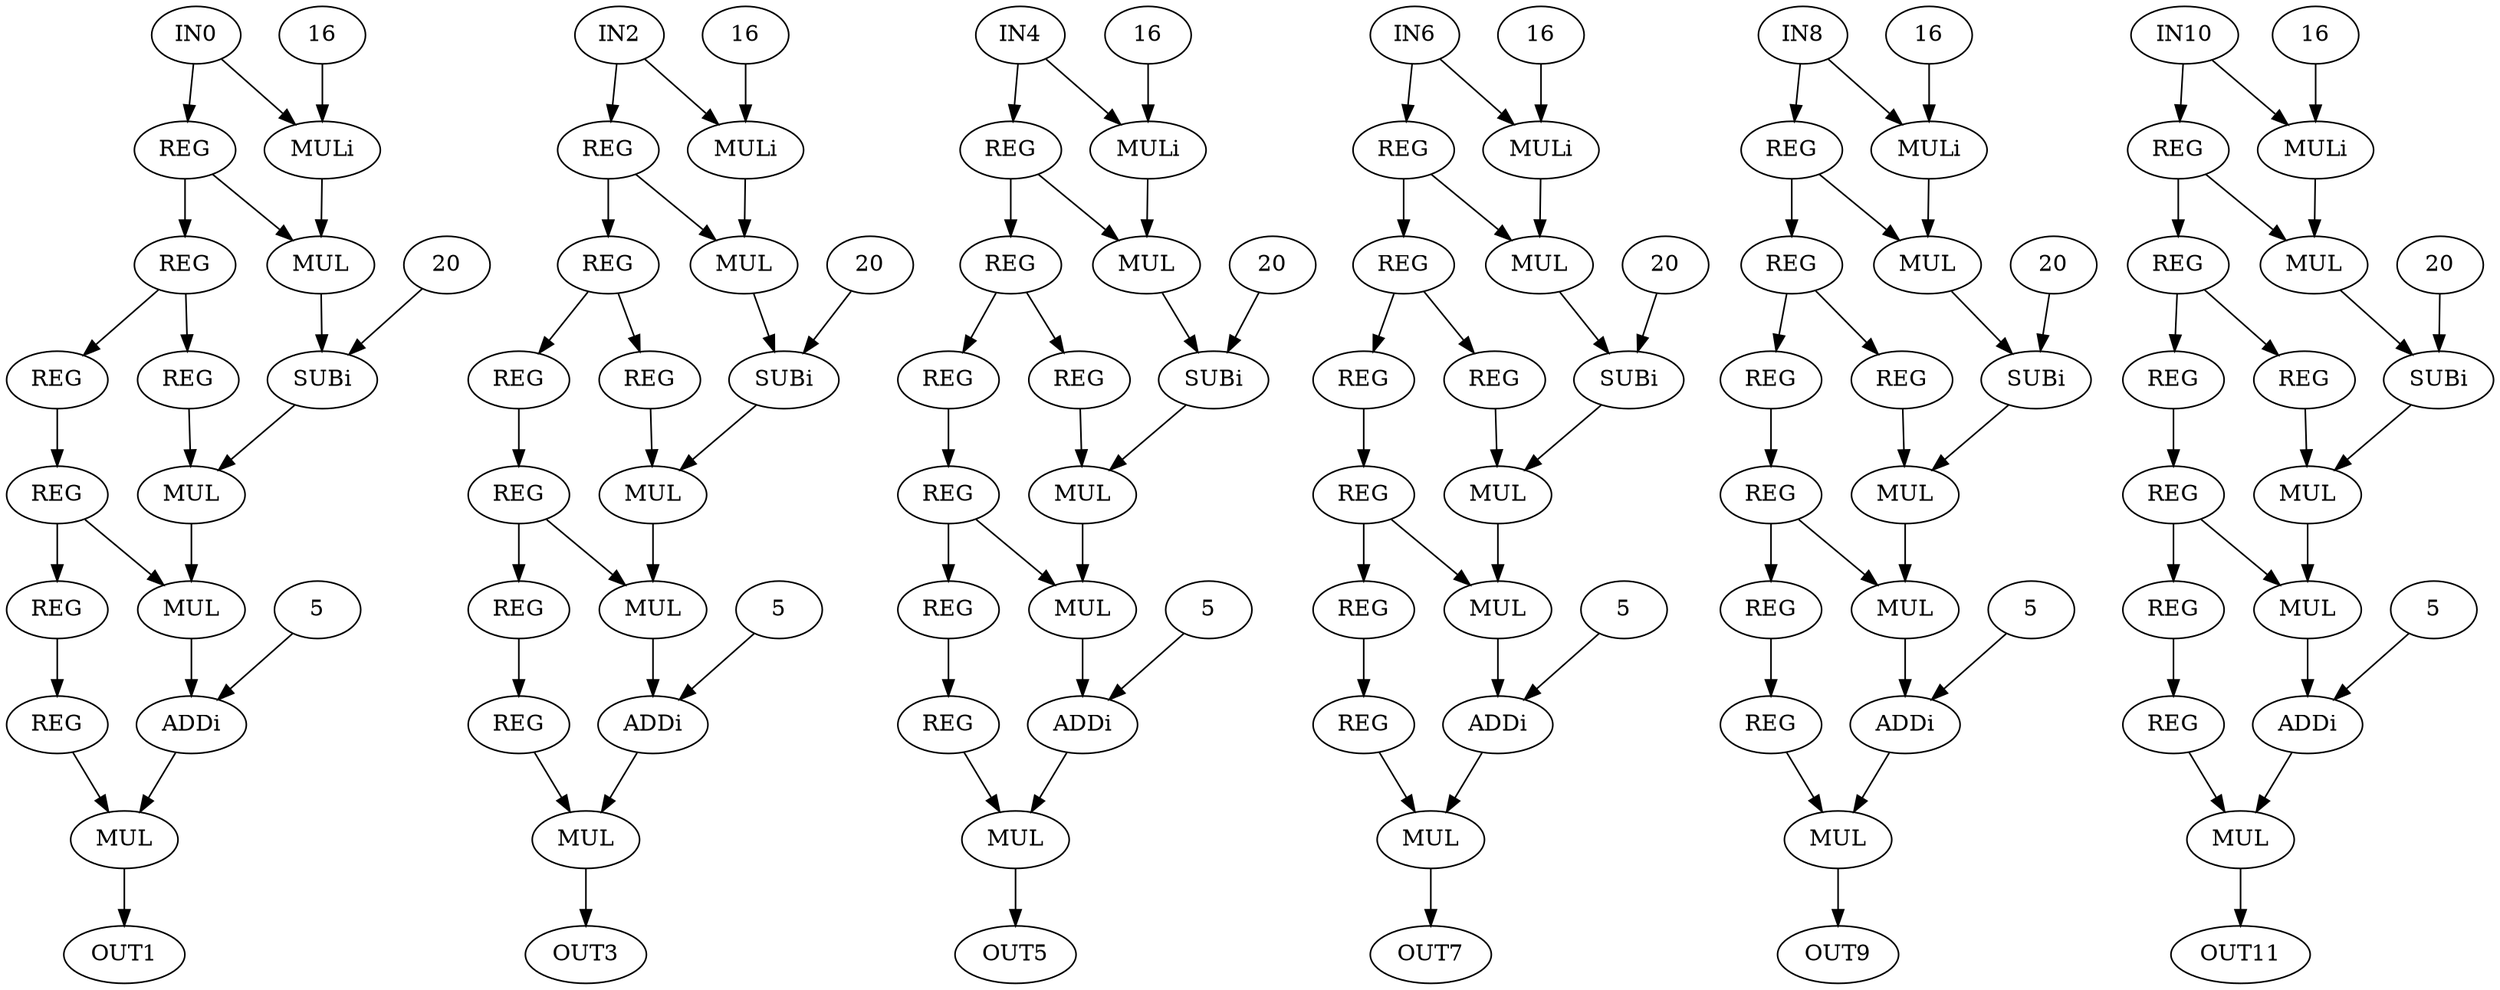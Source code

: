 digraph chebyshev{
 0 [ label = IN0 ]
 1 [ label = OUT1 ]
 2 [ label = IN2 ]
 3 [ label = OUT3 ]
 4 [ label = IN4 ]
 5 [ label = OUT5 ]
 6 [ label = IN6 ]
 7 [ label = OUT7 ]
 8 [ label = IN8 ]
 9 [ label = OUT9 ]
 10 [ label = IN10 ]
 11 [ label = OUT11 ]
 12 [ label = REG]
 13 [ label = REG]
 14 [ label = REG]
 15 [ label = REG]
 16 [ label = REG]
 17 [ label = REG]
 18 [ label = REG]
 19 [ label = MULi, VALUE = 16]
 "19.16"[ label = 16 ]
 20 [ label = MUL]
 21 [ label = SUBi, VALUE = 20]
 "21.20"[ label = 20 ]
 22 [ label = MUL]
 23 [ label = MUL]
 24 [ label = ADDi, VALUE = 5]
 "24.5"[ label = 5 ]
 25 [ label = MUL]
 26 [ label = REG]
 27 [ label = REG]
 28 [ label = REG]
 29 [ label = REG]
 30 [ label = REG]
 31 [ label = REG]
 32 [ label = REG]
 33 [ label = MULi, VALUE = 16]
 "33.16"[ label = 16 ]
 34 [ label = MUL]
 35 [ label = SUBi, VALUE = 20]
 "35.20"[ label = 20 ]
 36 [ label = MUL]
 37 [ label = MUL]
 38 [ label = ADDi, VALUE = 5]
 "38.5"[ label = 5 ]
 39 [ label = MUL]
 40 [ label = REG]
 41 [ label = REG]
 42 [ label = REG]
 43 [ label = REG]
 44 [ label = REG]
 45 [ label = REG]
 46 [ label = REG]
 47 [ label = MULi, VALUE = 16]
 "47.16"[ label = 16 ]
 48 [ label = MUL]
 49 [ label = SUBi, VALUE = 20]
 "49.20"[ label = 20 ]
 50 [ label = MUL]
 51 [ label = MUL]
 52 [ label = ADDi, VALUE = 5]
 "52.5"[ label = 5 ]
 53 [ label = MUL]
 54 [ label = REG]
 55 [ label = REG]
 56 [ label = REG]
 57 [ label = REG]
 58 [ label = REG]
 59 [ label = REG]
 60 [ label = REG]
 61 [ label = MULi, VALUE = 16]
 "61.16"[ label = 16 ]
 62 [ label = MUL]
 63 [ label = SUBi, VALUE = 20]
 "63.20"[ label = 20 ]
 64 [ label = MUL]
 65 [ label = MUL]
 66 [ label = ADDi, VALUE = 5]
 "66.5"[ label = 5 ]
 67 [ label = MUL]
 68 [ label = REG]
 69 [ label = REG]
 70 [ label = REG]
 71 [ label = REG]
 72 [ label = REG]
 73 [ label = REG]
 74 [ label = REG]
 75 [ label = MULi, VALUE = 16]
 "75.16"[ label = 16 ]
 76 [ label = MUL]
 77 [ label = SUBi, VALUE = 20]
 "77.20"[ label = 20 ]
 78 [ label = MUL]
 79 [ label = MUL]
 80 [ label = ADDi, VALUE = 5]
 "80.5"[ label = 5 ]
 81 [ label = MUL]
 82 [ label = REG]
 83 [ label = REG]
 84 [ label = REG]
 85 [ label = REG]
 86 [ label = REG]
 87 [ label = REG]
 88 [ label = REG]
 89 [ label = MULi, VALUE = 16]
 "89.16"[ label = 16 ]
 90 [ label = MUL]
 91 [ label = SUBi, VALUE = 20]
 "91.20"[ label = 20 ]
 92 [ label = MUL]
 93 [ label = MUL]
 94 [ label = ADDi, VALUE = 5]
 "94.5"[ label = 5 ]
 95 [ label = MUL]
 0 -> 19
 0 -> 12
 2 -> 33
 2 -> 26
 4 -> 47
 4 -> 40
 6 -> 61
 6 -> 54
 8 -> 75
 8 -> 68
 10 -> 89
 10 -> 82
 12 -> 13
 12 -> 20
 13 -> 16
 13 -> 18
 14 -> 17
 14 -> 23
 15 -> 25
 16 -> 14
 17 -> 15
 18 -> 22
 "19.16" -> 19
 19 -> 20
 20 -> 21
 "21.20" -> 21
 21 -> 22
 22 -> 23
 23 -> 24
 "24.5" -> 24
 24 -> 25
 25 -> 1
 26 -> 27
 26 -> 34
 27 -> 30
 27 -> 32
 28 -> 31
 28 -> 37
 29 -> 39
 30 -> 28
 31 -> 29
 32 -> 36
 "33.16" -> 33
 33 -> 34
 34 -> 35
 "35.20" -> 35
 35 -> 36
 36 -> 37
 37 -> 38
 "38.5" -> 38
 38 -> 39
 39 -> 3
 40 -> 41
 40 -> 48
 41 -> 44
 41 -> 46
 42 -> 45
 42 -> 51
 43 -> 53
 44 -> 42
 45 -> 43
 46 -> 50
 "47.16" -> 47
 47 -> 48
 48 -> 49
 "49.20" -> 49
 49 -> 50
 50 -> 51
 51 -> 52
 "52.5" -> 52
 52 -> 53
 53 -> 5
 54 -> 55
 54 -> 62
 55 -> 58
 55 -> 60
 56 -> 59
 56 -> 65
 57 -> 67
 58 -> 56
 59 -> 57
 60 -> 64
 "61.16" -> 61
 61 -> 62
 62 -> 63
 "63.20" -> 63
 63 -> 64
 64 -> 65
 65 -> 66
 "66.5" -> 66
 66 -> 67
 67 -> 7
 68 -> 69
 68 -> 76
 69 -> 72
 69 -> 74
 70 -> 73
 70 -> 79
 71 -> 81
 72 -> 70
 73 -> 71
 74 -> 78
 "75.16" -> 75
 75 -> 76
 76 -> 77
 "77.20" -> 77
 77 -> 78
 78 -> 79
 79 -> 80
 "80.5" -> 80
 80 -> 81
 81 -> 9
 82 -> 83
 82 -> 90
 83 -> 86
 83 -> 88
 84 -> 87
 84 -> 93
 85 -> 95
 86 -> 84
 87 -> 85
 88 -> 92
 "89.16" -> 89
 89 -> 90
 90 -> 91
 "91.20" -> 91
 91 -> 92
 92 -> 93
 93 -> 94
 "94.5" -> 94
 94 -> 95
 95 -> 11
}
